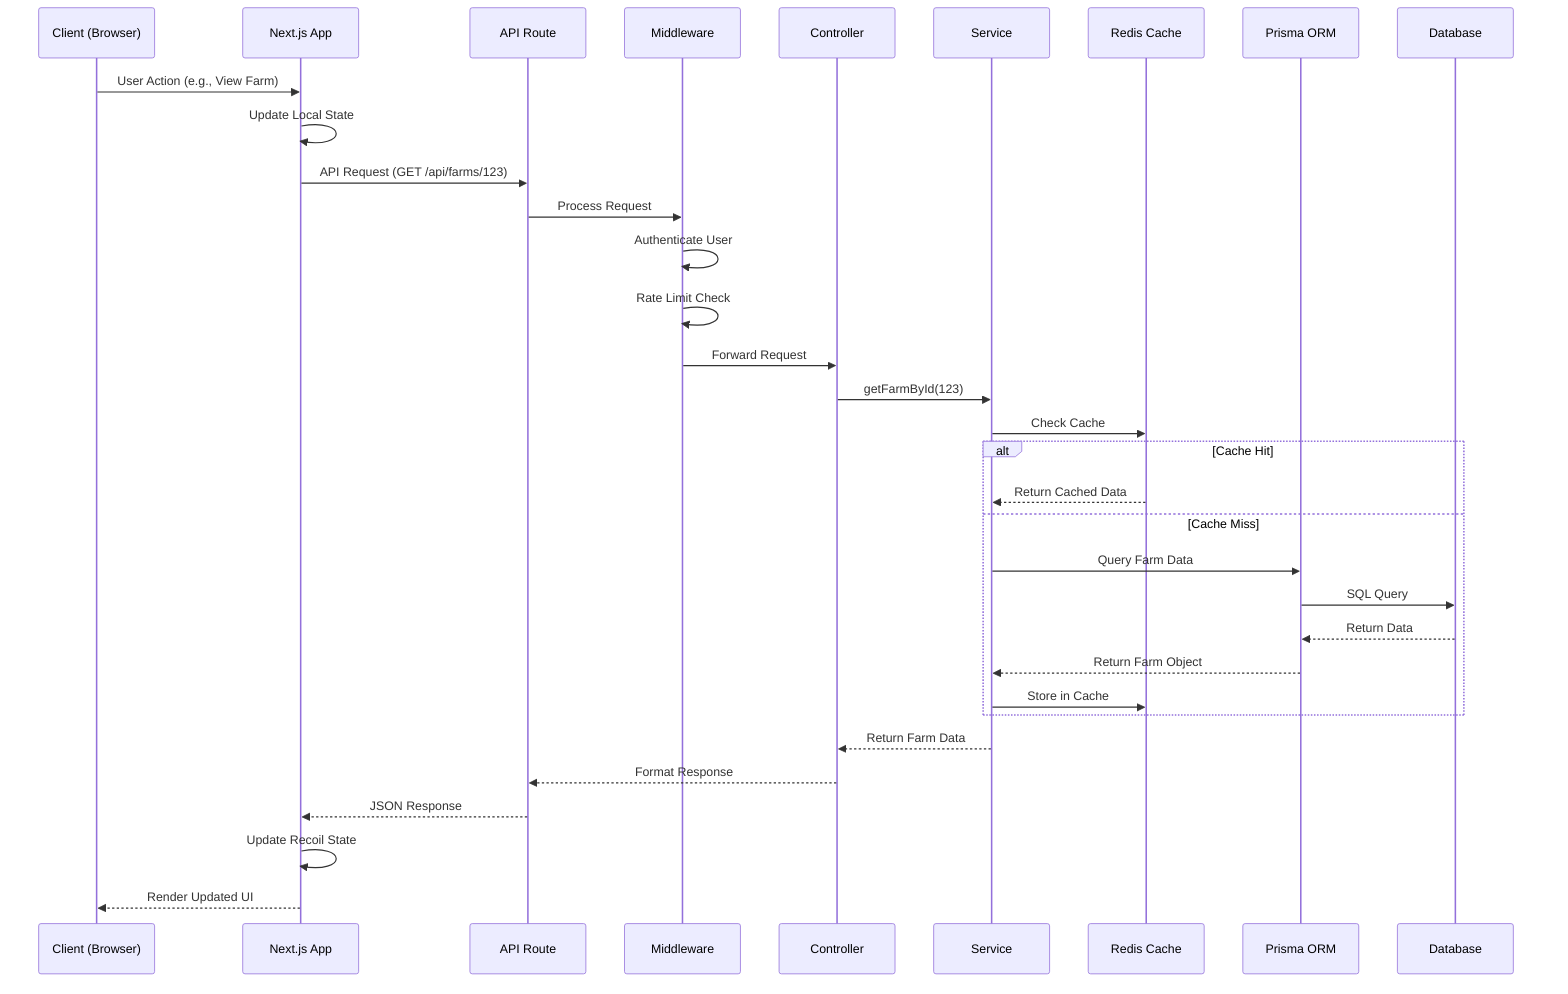 sequenceDiagram
    participant Client as Client (Browser)
    participant NextJS as Next.js App
    participant APIRoute as API Route
    participant Middleware as Middleware
    participant Controller as Controller
    participant Service as Service
    participant Cache as Redis Cache
    participant ORM as Prisma ORM
    participant DB as Database
    
    Client->>NextJS: User Action (e.g., View Farm)
    NextJS->>NextJS: Update Local State
    NextJS->>APIRoute: API Request (GET /api/farms/123)
    APIRoute->>Middleware: Process Request
    Middleware->>Middleware: Authenticate User
    Middleware->>Middleware: Rate Limit Check
    Middleware->>Controller: Forward Request
    Controller->>Service: getFarmById(123)
    
    Service->>Cache: Check Cache
    alt Cache Hit
        Cache-->>Service: Return Cached Data
    else Cache Miss
        Service->>ORM: Query Farm Data
        ORM->>DB: SQL Query
        DB-->>ORM: Return Data
        ORM-->>Service: Return Farm Object
        Service->>Cache: Store in Cache
    end
    
    Service-->>Controller: Return Farm Data
    Controller-->>APIRoute: Format Response
    APIRoute-->>NextJS: JSON Response
    NextJS->>NextJS: Update Recoil State
    NextJS-->>Client: Render Updated UI
